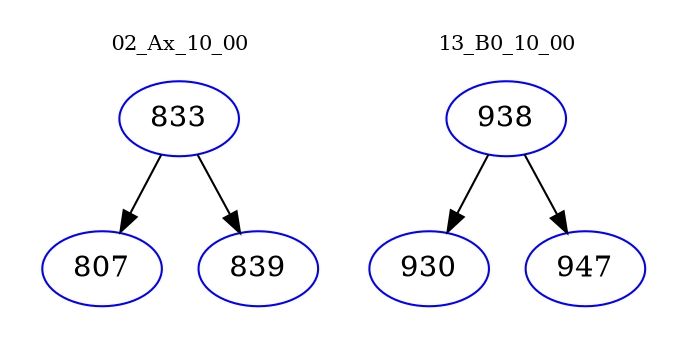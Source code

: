digraph{
subgraph cluster_0 {
color = white
label = "02_Ax_10_00";
fontsize=10;
T0_833 [label="833", color="blue"]
T0_833 -> T0_807 [color="black"]
T0_807 [label="807", color="blue"]
T0_833 -> T0_839 [color="black"]
T0_839 [label="839", color="blue"]
}
subgraph cluster_1 {
color = white
label = "13_B0_10_00";
fontsize=10;
T1_938 [label="938", color="blue"]
T1_938 -> T1_930 [color="black"]
T1_930 [label="930", color="blue"]
T1_938 -> T1_947 [color="black"]
T1_947 [label="947", color="blue"]
}
}
